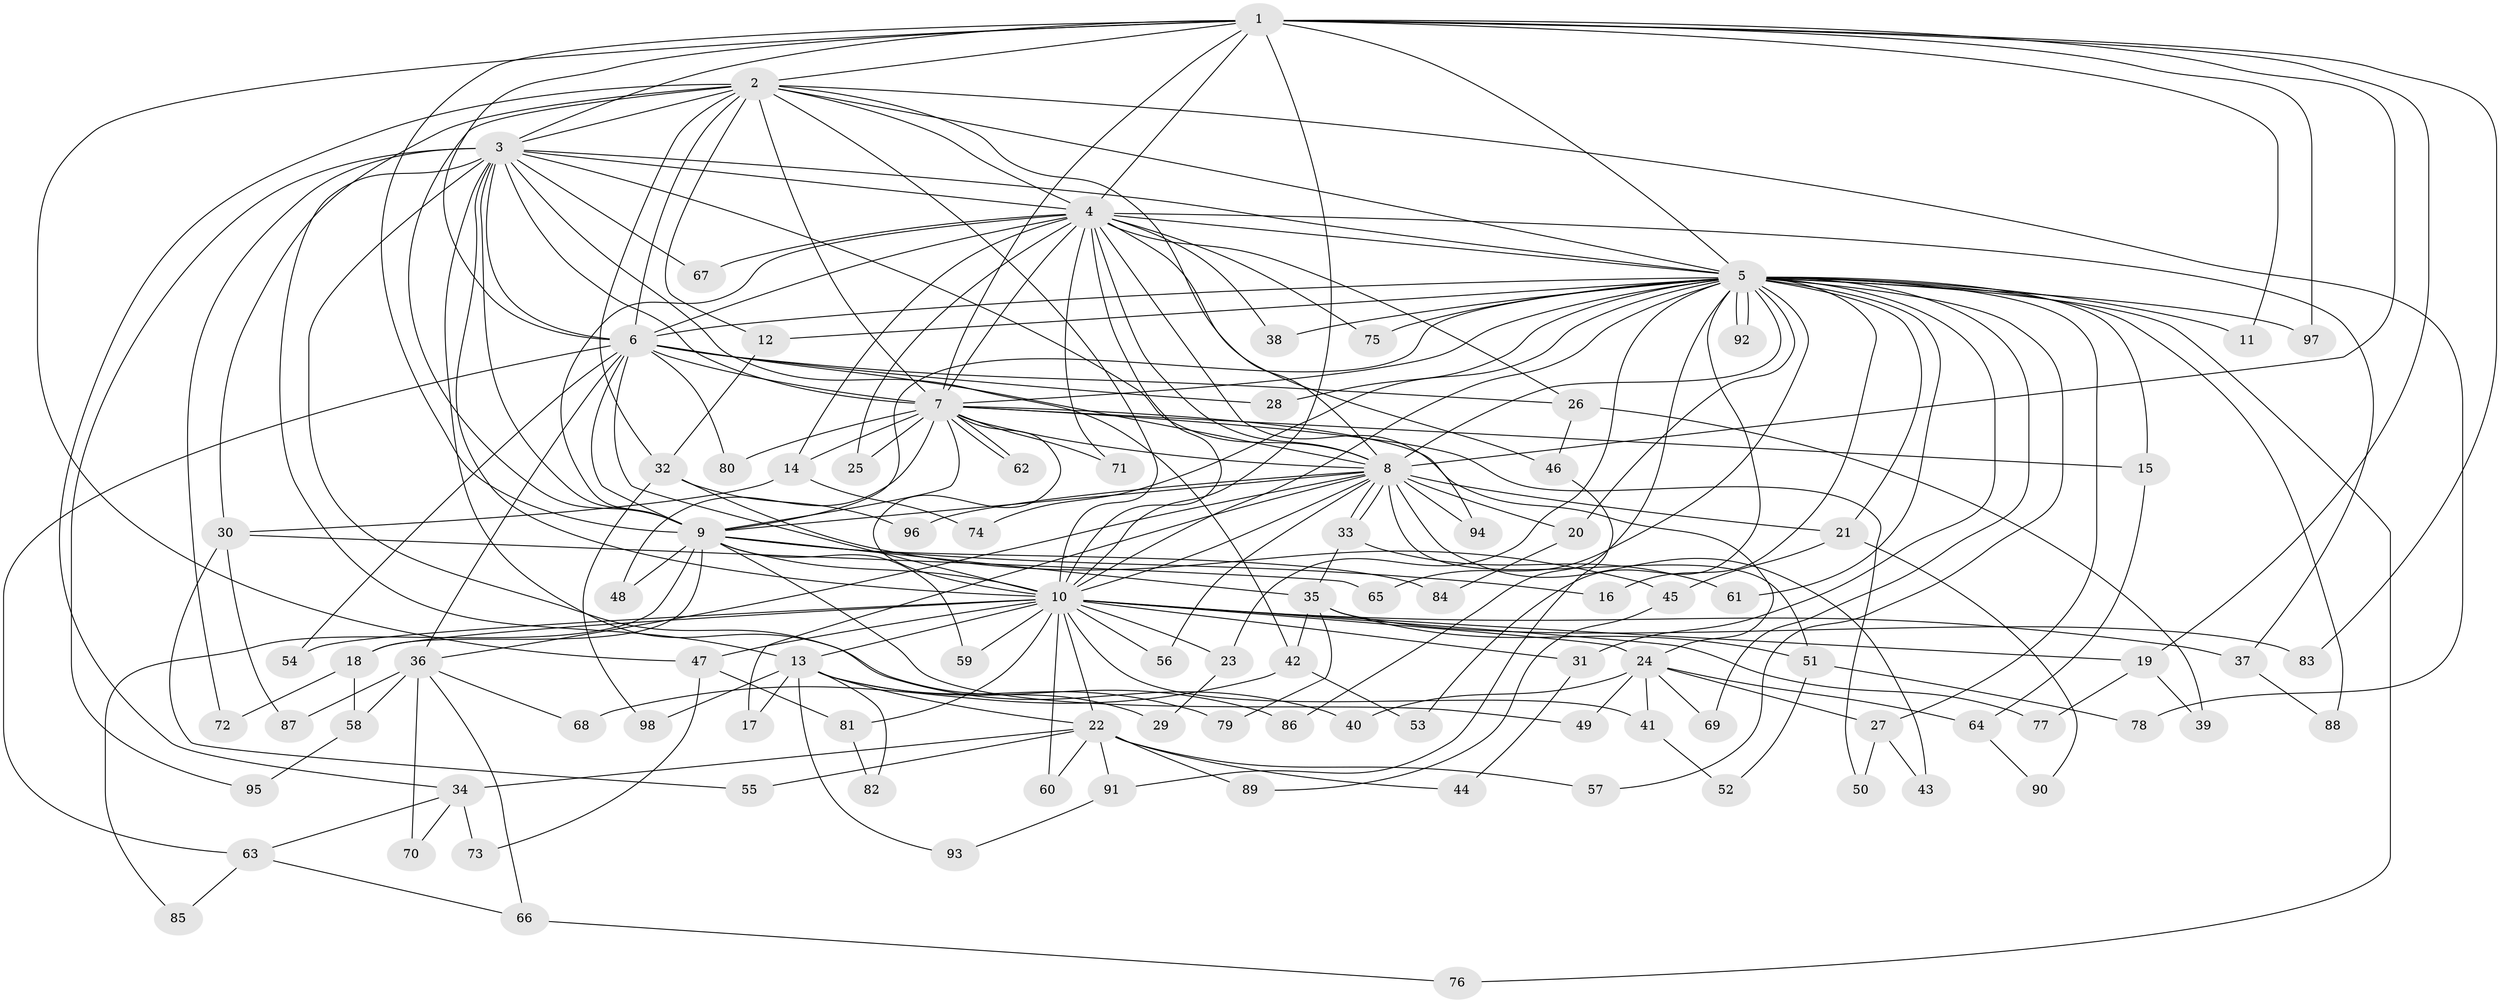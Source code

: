 // coarse degree distribution, {9: 0.017241379310344827, 21: 0.017241379310344827, 29: 0.017241379310344827, 10: 0.017241379310344827, 26: 0.017241379310344827, 13: 0.017241379310344827, 2: 0.5172413793103449, 3: 0.13793103448275862, 7: 0.034482758620689655, 4: 0.13793103448275862, 8: 0.017241379310344827, 5: 0.017241379310344827, 6: 0.017241379310344827, 1: 0.017241379310344827}
// Generated by graph-tools (version 1.1) at 2025/17/03/04/25 18:17:36]
// undirected, 98 vertices, 221 edges
graph export_dot {
graph [start="1"]
  node [color=gray90,style=filled];
  1;
  2;
  3;
  4;
  5;
  6;
  7;
  8;
  9;
  10;
  11;
  12;
  13;
  14;
  15;
  16;
  17;
  18;
  19;
  20;
  21;
  22;
  23;
  24;
  25;
  26;
  27;
  28;
  29;
  30;
  31;
  32;
  33;
  34;
  35;
  36;
  37;
  38;
  39;
  40;
  41;
  42;
  43;
  44;
  45;
  46;
  47;
  48;
  49;
  50;
  51;
  52;
  53;
  54;
  55;
  56;
  57;
  58;
  59;
  60;
  61;
  62;
  63;
  64;
  65;
  66;
  67;
  68;
  69;
  70;
  71;
  72;
  73;
  74;
  75;
  76;
  77;
  78;
  79;
  80;
  81;
  82;
  83;
  84;
  85;
  86;
  87;
  88;
  89;
  90;
  91;
  92;
  93;
  94;
  95;
  96;
  97;
  98;
  1 -- 2;
  1 -- 3;
  1 -- 4;
  1 -- 5;
  1 -- 6;
  1 -- 7;
  1 -- 8;
  1 -- 9;
  1 -- 10;
  1 -- 11;
  1 -- 19;
  1 -- 47;
  1 -- 83;
  1 -- 97;
  2 -- 3;
  2 -- 4;
  2 -- 5;
  2 -- 6;
  2 -- 7;
  2 -- 8;
  2 -- 9;
  2 -- 10;
  2 -- 12;
  2 -- 30;
  2 -- 32;
  2 -- 34;
  2 -- 78;
  3 -- 4;
  3 -- 5;
  3 -- 6;
  3 -- 7;
  3 -- 8;
  3 -- 9;
  3 -- 10;
  3 -- 13;
  3 -- 29;
  3 -- 40;
  3 -- 42;
  3 -- 67;
  3 -- 72;
  3 -- 95;
  4 -- 5;
  4 -- 6;
  4 -- 7;
  4 -- 8;
  4 -- 9;
  4 -- 10;
  4 -- 14;
  4 -- 25;
  4 -- 26;
  4 -- 37;
  4 -- 38;
  4 -- 46;
  4 -- 67;
  4 -- 71;
  4 -- 75;
  4 -- 94;
  5 -- 6;
  5 -- 7;
  5 -- 8;
  5 -- 9;
  5 -- 10;
  5 -- 11;
  5 -- 12;
  5 -- 15;
  5 -- 16;
  5 -- 20;
  5 -- 21;
  5 -- 23;
  5 -- 27;
  5 -- 28;
  5 -- 31;
  5 -- 38;
  5 -- 53;
  5 -- 57;
  5 -- 61;
  5 -- 65;
  5 -- 69;
  5 -- 74;
  5 -- 75;
  5 -- 76;
  5 -- 86;
  5 -- 88;
  5 -- 92;
  5 -- 92;
  5 -- 97;
  6 -- 7;
  6 -- 8;
  6 -- 9;
  6 -- 10;
  6 -- 26;
  6 -- 28;
  6 -- 36;
  6 -- 54;
  6 -- 63;
  6 -- 80;
  7 -- 8;
  7 -- 9;
  7 -- 10;
  7 -- 14;
  7 -- 15;
  7 -- 24;
  7 -- 25;
  7 -- 48;
  7 -- 50;
  7 -- 62;
  7 -- 62;
  7 -- 71;
  7 -- 80;
  8 -- 9;
  8 -- 10;
  8 -- 17;
  8 -- 20;
  8 -- 21;
  8 -- 33;
  8 -- 33;
  8 -- 36;
  8 -- 43;
  8 -- 51;
  8 -- 56;
  8 -- 94;
  8 -- 96;
  9 -- 10;
  9 -- 16;
  9 -- 18;
  9 -- 35;
  9 -- 48;
  9 -- 49;
  9 -- 59;
  9 -- 84;
  9 -- 85;
  10 -- 13;
  10 -- 18;
  10 -- 19;
  10 -- 22;
  10 -- 23;
  10 -- 24;
  10 -- 31;
  10 -- 37;
  10 -- 41;
  10 -- 47;
  10 -- 54;
  10 -- 56;
  10 -- 59;
  10 -- 60;
  10 -- 77;
  10 -- 81;
  12 -- 32;
  13 -- 17;
  13 -- 22;
  13 -- 79;
  13 -- 82;
  13 -- 86;
  13 -- 93;
  13 -- 98;
  14 -- 30;
  14 -- 74;
  15 -- 64;
  18 -- 58;
  18 -- 72;
  19 -- 39;
  19 -- 77;
  20 -- 84;
  21 -- 45;
  21 -- 90;
  22 -- 34;
  22 -- 44;
  22 -- 55;
  22 -- 57;
  22 -- 60;
  22 -- 89;
  22 -- 91;
  23 -- 29;
  24 -- 27;
  24 -- 40;
  24 -- 41;
  24 -- 49;
  24 -- 64;
  24 -- 69;
  26 -- 39;
  26 -- 46;
  27 -- 43;
  27 -- 50;
  30 -- 55;
  30 -- 65;
  30 -- 87;
  31 -- 44;
  32 -- 45;
  32 -- 96;
  32 -- 98;
  33 -- 35;
  33 -- 61;
  34 -- 63;
  34 -- 70;
  34 -- 73;
  35 -- 42;
  35 -- 51;
  35 -- 79;
  35 -- 83;
  36 -- 58;
  36 -- 66;
  36 -- 68;
  36 -- 70;
  36 -- 87;
  37 -- 88;
  41 -- 52;
  42 -- 53;
  42 -- 68;
  45 -- 89;
  46 -- 91;
  47 -- 73;
  47 -- 81;
  51 -- 52;
  51 -- 78;
  58 -- 95;
  63 -- 66;
  63 -- 85;
  64 -- 90;
  66 -- 76;
  81 -- 82;
  91 -- 93;
}
